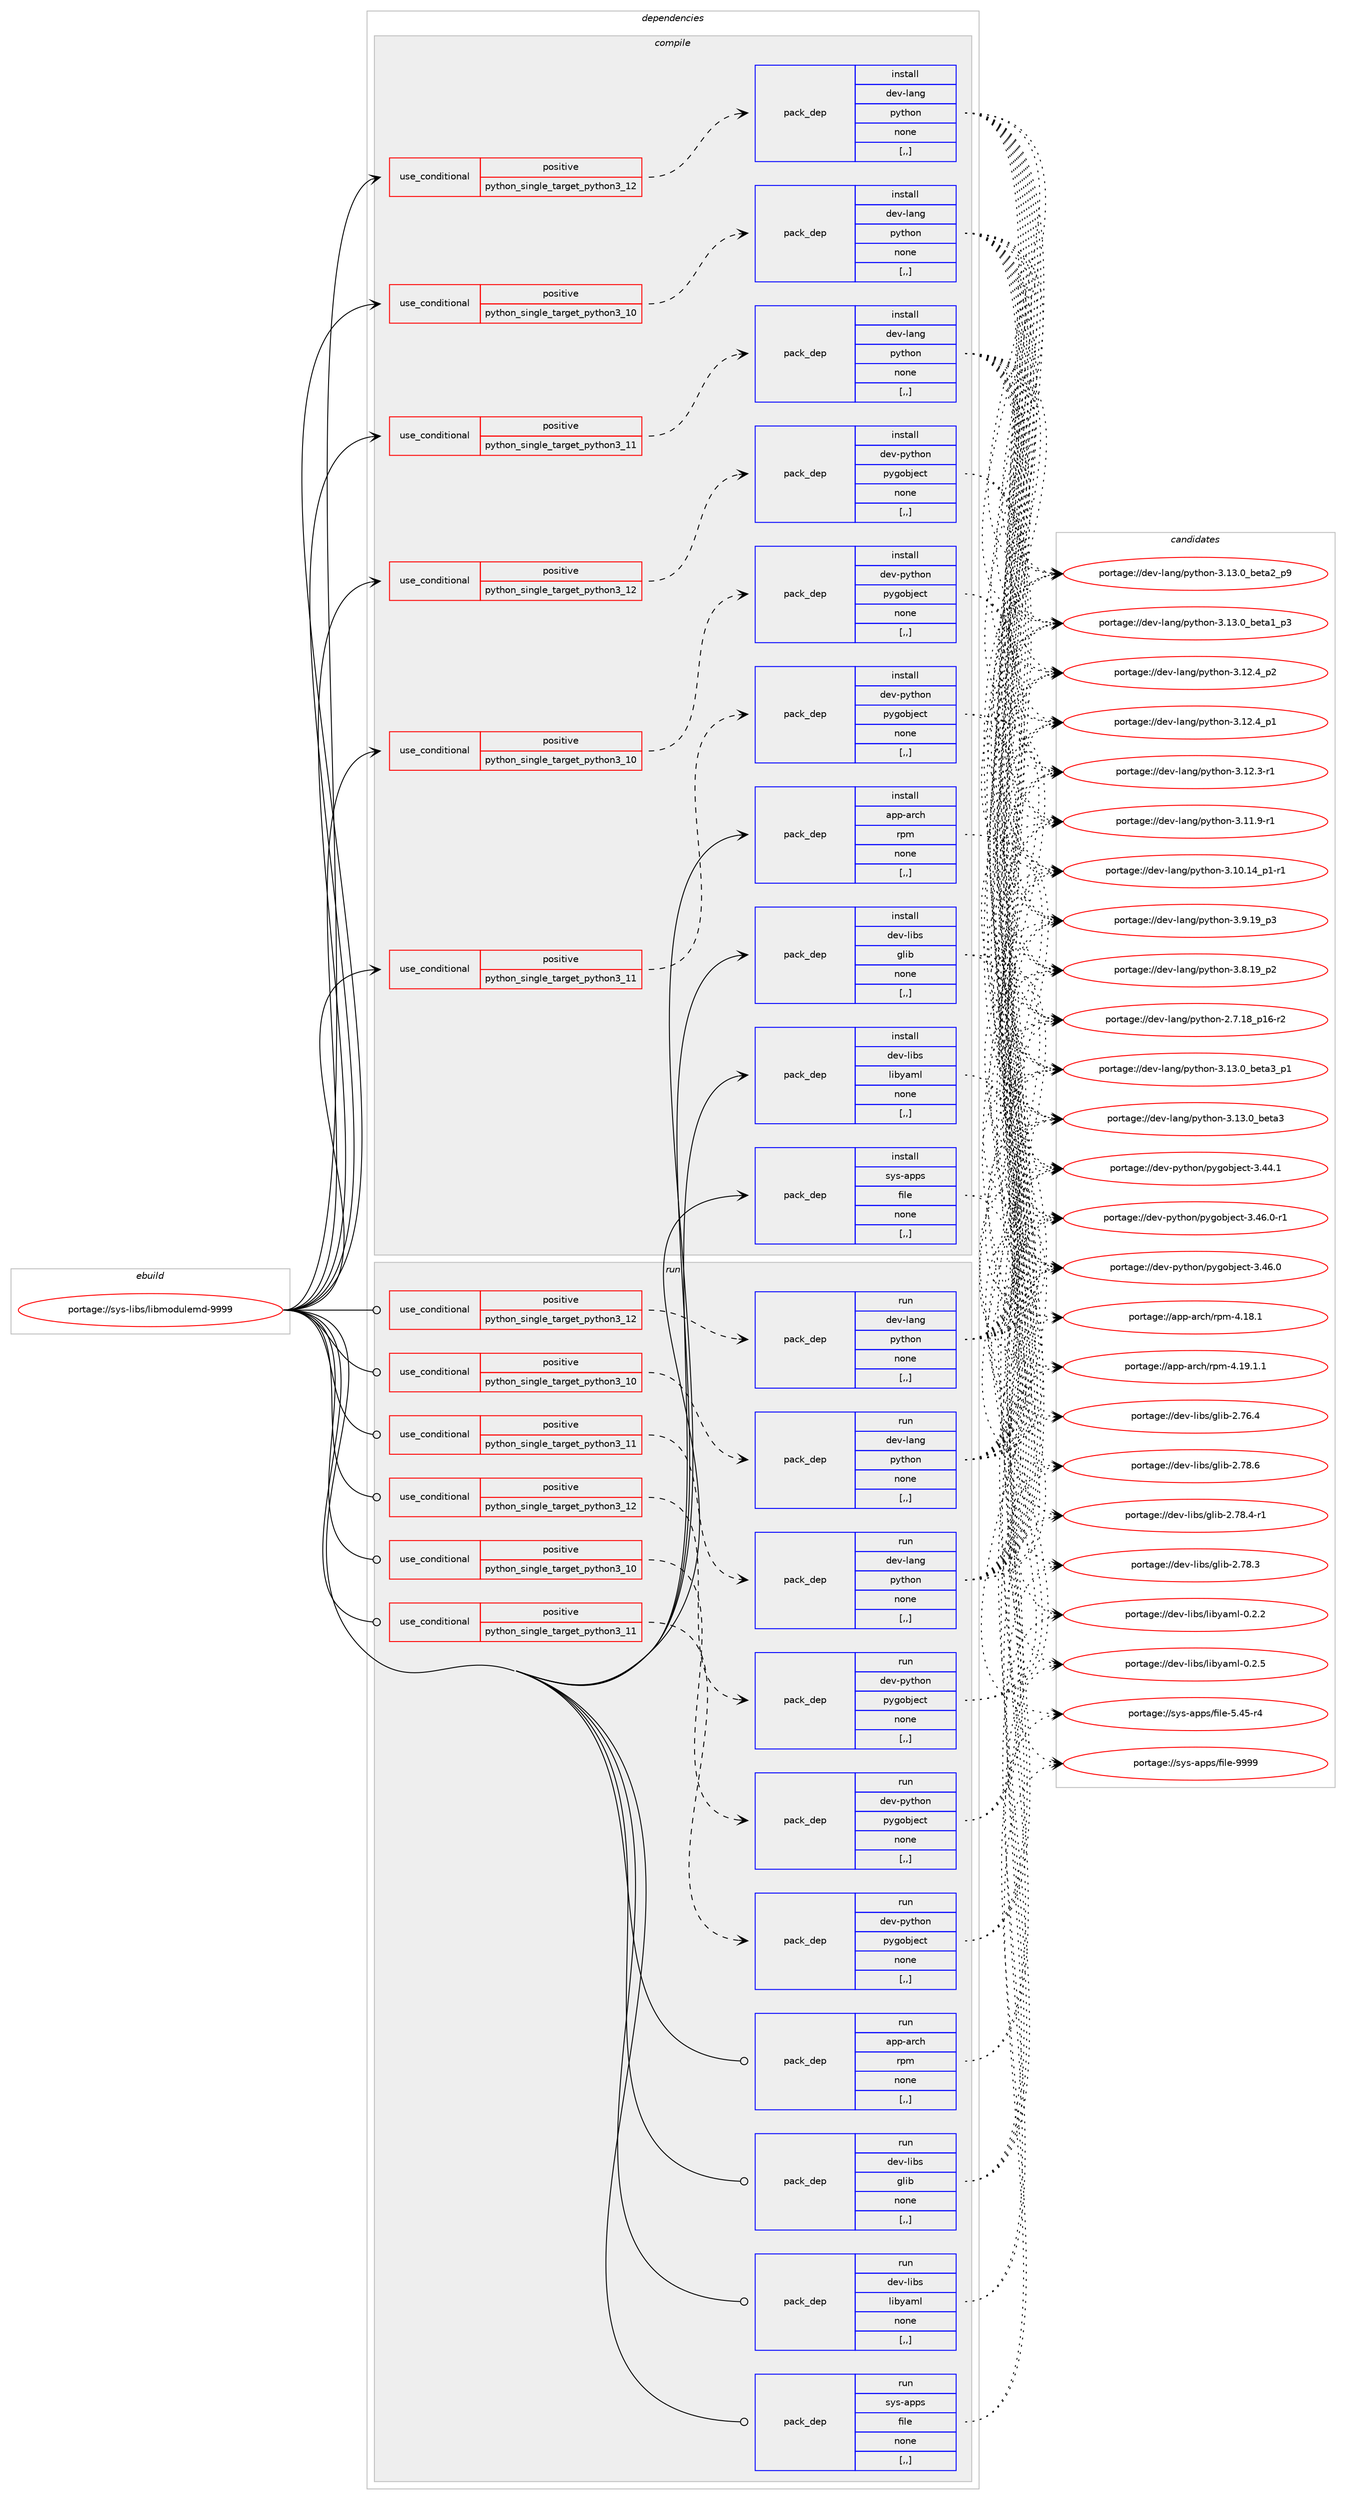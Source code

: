 digraph prolog {

# *************
# Graph options
# *************

newrank=true;
concentrate=true;
compound=true;
graph [rankdir=LR,fontname=Helvetica,fontsize=10,ranksep=1.5];#, ranksep=2.5, nodesep=0.2];
edge  [arrowhead=vee];
node  [fontname=Helvetica,fontsize=10];

# **********
# The ebuild
# **********

subgraph cluster_leftcol {
color=gray;
label=<<i>ebuild</i>>;
id [label="portage://sys-libs/libmodulemd-9999", color=red, width=4, href="../sys-libs/libmodulemd-9999.svg"];
}

# ****************
# The dependencies
# ****************

subgraph cluster_midcol {
color=gray;
label=<<i>dependencies</i>>;
subgraph cluster_compile {
fillcolor="#eeeeee";
style=filled;
label=<<i>compile</i>>;
subgraph cond116817 {
dependency438481 [label=<<TABLE BORDER="0" CELLBORDER="1" CELLSPACING="0" CELLPADDING="4"><TR><TD ROWSPAN="3" CELLPADDING="10">use_conditional</TD></TR><TR><TD>positive</TD></TR><TR><TD>python_single_target_python3_10</TD></TR></TABLE>>, shape=none, color=red];
subgraph pack318659 {
dependency438482 [label=<<TABLE BORDER="0" CELLBORDER="1" CELLSPACING="0" CELLPADDING="4" WIDTH="220"><TR><TD ROWSPAN="6" CELLPADDING="30">pack_dep</TD></TR><TR><TD WIDTH="110">install</TD></TR><TR><TD>dev-lang</TD></TR><TR><TD>python</TD></TR><TR><TD>none</TD></TR><TR><TD>[,,]</TD></TR></TABLE>>, shape=none, color=blue];
}
dependency438481:e -> dependency438482:w [weight=20,style="dashed",arrowhead="vee"];
}
id:e -> dependency438481:w [weight=20,style="solid",arrowhead="vee"];
subgraph cond116818 {
dependency438483 [label=<<TABLE BORDER="0" CELLBORDER="1" CELLSPACING="0" CELLPADDING="4"><TR><TD ROWSPAN="3" CELLPADDING="10">use_conditional</TD></TR><TR><TD>positive</TD></TR><TR><TD>python_single_target_python3_10</TD></TR></TABLE>>, shape=none, color=red];
subgraph pack318660 {
dependency438484 [label=<<TABLE BORDER="0" CELLBORDER="1" CELLSPACING="0" CELLPADDING="4" WIDTH="220"><TR><TD ROWSPAN="6" CELLPADDING="30">pack_dep</TD></TR><TR><TD WIDTH="110">install</TD></TR><TR><TD>dev-python</TD></TR><TR><TD>pygobject</TD></TR><TR><TD>none</TD></TR><TR><TD>[,,]</TD></TR></TABLE>>, shape=none, color=blue];
}
dependency438483:e -> dependency438484:w [weight=20,style="dashed",arrowhead="vee"];
}
id:e -> dependency438483:w [weight=20,style="solid",arrowhead="vee"];
subgraph cond116819 {
dependency438485 [label=<<TABLE BORDER="0" CELLBORDER="1" CELLSPACING="0" CELLPADDING="4"><TR><TD ROWSPAN="3" CELLPADDING="10">use_conditional</TD></TR><TR><TD>positive</TD></TR><TR><TD>python_single_target_python3_11</TD></TR></TABLE>>, shape=none, color=red];
subgraph pack318661 {
dependency438486 [label=<<TABLE BORDER="0" CELLBORDER="1" CELLSPACING="0" CELLPADDING="4" WIDTH="220"><TR><TD ROWSPAN="6" CELLPADDING="30">pack_dep</TD></TR><TR><TD WIDTH="110">install</TD></TR><TR><TD>dev-lang</TD></TR><TR><TD>python</TD></TR><TR><TD>none</TD></TR><TR><TD>[,,]</TD></TR></TABLE>>, shape=none, color=blue];
}
dependency438485:e -> dependency438486:w [weight=20,style="dashed",arrowhead="vee"];
}
id:e -> dependency438485:w [weight=20,style="solid",arrowhead="vee"];
subgraph cond116820 {
dependency438487 [label=<<TABLE BORDER="0" CELLBORDER="1" CELLSPACING="0" CELLPADDING="4"><TR><TD ROWSPAN="3" CELLPADDING="10">use_conditional</TD></TR><TR><TD>positive</TD></TR><TR><TD>python_single_target_python3_11</TD></TR></TABLE>>, shape=none, color=red];
subgraph pack318662 {
dependency438488 [label=<<TABLE BORDER="0" CELLBORDER="1" CELLSPACING="0" CELLPADDING="4" WIDTH="220"><TR><TD ROWSPAN="6" CELLPADDING="30">pack_dep</TD></TR><TR><TD WIDTH="110">install</TD></TR><TR><TD>dev-python</TD></TR><TR><TD>pygobject</TD></TR><TR><TD>none</TD></TR><TR><TD>[,,]</TD></TR></TABLE>>, shape=none, color=blue];
}
dependency438487:e -> dependency438488:w [weight=20,style="dashed",arrowhead="vee"];
}
id:e -> dependency438487:w [weight=20,style="solid",arrowhead="vee"];
subgraph cond116821 {
dependency438489 [label=<<TABLE BORDER="0" CELLBORDER="1" CELLSPACING="0" CELLPADDING="4"><TR><TD ROWSPAN="3" CELLPADDING="10">use_conditional</TD></TR><TR><TD>positive</TD></TR><TR><TD>python_single_target_python3_12</TD></TR></TABLE>>, shape=none, color=red];
subgraph pack318663 {
dependency438490 [label=<<TABLE BORDER="0" CELLBORDER="1" CELLSPACING="0" CELLPADDING="4" WIDTH="220"><TR><TD ROWSPAN="6" CELLPADDING="30">pack_dep</TD></TR><TR><TD WIDTH="110">install</TD></TR><TR><TD>dev-lang</TD></TR><TR><TD>python</TD></TR><TR><TD>none</TD></TR><TR><TD>[,,]</TD></TR></TABLE>>, shape=none, color=blue];
}
dependency438489:e -> dependency438490:w [weight=20,style="dashed",arrowhead="vee"];
}
id:e -> dependency438489:w [weight=20,style="solid",arrowhead="vee"];
subgraph cond116822 {
dependency438491 [label=<<TABLE BORDER="0" CELLBORDER="1" CELLSPACING="0" CELLPADDING="4"><TR><TD ROWSPAN="3" CELLPADDING="10">use_conditional</TD></TR><TR><TD>positive</TD></TR><TR><TD>python_single_target_python3_12</TD></TR></TABLE>>, shape=none, color=red];
subgraph pack318664 {
dependency438492 [label=<<TABLE BORDER="0" CELLBORDER="1" CELLSPACING="0" CELLPADDING="4" WIDTH="220"><TR><TD ROWSPAN="6" CELLPADDING="30">pack_dep</TD></TR><TR><TD WIDTH="110">install</TD></TR><TR><TD>dev-python</TD></TR><TR><TD>pygobject</TD></TR><TR><TD>none</TD></TR><TR><TD>[,,]</TD></TR></TABLE>>, shape=none, color=blue];
}
dependency438491:e -> dependency438492:w [weight=20,style="dashed",arrowhead="vee"];
}
id:e -> dependency438491:w [weight=20,style="solid",arrowhead="vee"];
subgraph pack318665 {
dependency438493 [label=<<TABLE BORDER="0" CELLBORDER="1" CELLSPACING="0" CELLPADDING="4" WIDTH="220"><TR><TD ROWSPAN="6" CELLPADDING="30">pack_dep</TD></TR><TR><TD WIDTH="110">install</TD></TR><TR><TD>app-arch</TD></TR><TR><TD>rpm</TD></TR><TR><TD>none</TD></TR><TR><TD>[,,]</TD></TR></TABLE>>, shape=none, color=blue];
}
id:e -> dependency438493:w [weight=20,style="solid",arrowhead="vee"];
subgraph pack318666 {
dependency438494 [label=<<TABLE BORDER="0" CELLBORDER="1" CELLSPACING="0" CELLPADDING="4" WIDTH="220"><TR><TD ROWSPAN="6" CELLPADDING="30">pack_dep</TD></TR><TR><TD WIDTH="110">install</TD></TR><TR><TD>dev-libs</TD></TR><TR><TD>glib</TD></TR><TR><TD>none</TD></TR><TR><TD>[,,]</TD></TR></TABLE>>, shape=none, color=blue];
}
id:e -> dependency438494:w [weight=20,style="solid",arrowhead="vee"];
subgraph pack318667 {
dependency438495 [label=<<TABLE BORDER="0" CELLBORDER="1" CELLSPACING="0" CELLPADDING="4" WIDTH="220"><TR><TD ROWSPAN="6" CELLPADDING="30">pack_dep</TD></TR><TR><TD WIDTH="110">install</TD></TR><TR><TD>dev-libs</TD></TR><TR><TD>libyaml</TD></TR><TR><TD>none</TD></TR><TR><TD>[,,]</TD></TR></TABLE>>, shape=none, color=blue];
}
id:e -> dependency438495:w [weight=20,style="solid",arrowhead="vee"];
subgraph pack318668 {
dependency438496 [label=<<TABLE BORDER="0" CELLBORDER="1" CELLSPACING="0" CELLPADDING="4" WIDTH="220"><TR><TD ROWSPAN="6" CELLPADDING="30">pack_dep</TD></TR><TR><TD WIDTH="110">install</TD></TR><TR><TD>sys-apps</TD></TR><TR><TD>file</TD></TR><TR><TD>none</TD></TR><TR><TD>[,,]</TD></TR></TABLE>>, shape=none, color=blue];
}
id:e -> dependency438496:w [weight=20,style="solid",arrowhead="vee"];
}
subgraph cluster_compileandrun {
fillcolor="#eeeeee";
style=filled;
label=<<i>compile and run</i>>;
}
subgraph cluster_run {
fillcolor="#eeeeee";
style=filled;
label=<<i>run</i>>;
subgraph cond116823 {
dependency438497 [label=<<TABLE BORDER="0" CELLBORDER="1" CELLSPACING="0" CELLPADDING="4"><TR><TD ROWSPAN="3" CELLPADDING="10">use_conditional</TD></TR><TR><TD>positive</TD></TR><TR><TD>python_single_target_python3_10</TD></TR></TABLE>>, shape=none, color=red];
subgraph pack318669 {
dependency438498 [label=<<TABLE BORDER="0" CELLBORDER="1" CELLSPACING="0" CELLPADDING="4" WIDTH="220"><TR><TD ROWSPAN="6" CELLPADDING="30">pack_dep</TD></TR><TR><TD WIDTH="110">run</TD></TR><TR><TD>dev-lang</TD></TR><TR><TD>python</TD></TR><TR><TD>none</TD></TR><TR><TD>[,,]</TD></TR></TABLE>>, shape=none, color=blue];
}
dependency438497:e -> dependency438498:w [weight=20,style="dashed",arrowhead="vee"];
}
id:e -> dependency438497:w [weight=20,style="solid",arrowhead="odot"];
subgraph cond116824 {
dependency438499 [label=<<TABLE BORDER="0" CELLBORDER="1" CELLSPACING="0" CELLPADDING="4"><TR><TD ROWSPAN="3" CELLPADDING="10">use_conditional</TD></TR><TR><TD>positive</TD></TR><TR><TD>python_single_target_python3_10</TD></TR></TABLE>>, shape=none, color=red];
subgraph pack318670 {
dependency438500 [label=<<TABLE BORDER="0" CELLBORDER="1" CELLSPACING="0" CELLPADDING="4" WIDTH="220"><TR><TD ROWSPAN="6" CELLPADDING="30">pack_dep</TD></TR><TR><TD WIDTH="110">run</TD></TR><TR><TD>dev-python</TD></TR><TR><TD>pygobject</TD></TR><TR><TD>none</TD></TR><TR><TD>[,,]</TD></TR></TABLE>>, shape=none, color=blue];
}
dependency438499:e -> dependency438500:w [weight=20,style="dashed",arrowhead="vee"];
}
id:e -> dependency438499:w [weight=20,style="solid",arrowhead="odot"];
subgraph cond116825 {
dependency438501 [label=<<TABLE BORDER="0" CELLBORDER="1" CELLSPACING="0" CELLPADDING="4"><TR><TD ROWSPAN="3" CELLPADDING="10">use_conditional</TD></TR><TR><TD>positive</TD></TR><TR><TD>python_single_target_python3_11</TD></TR></TABLE>>, shape=none, color=red];
subgraph pack318671 {
dependency438502 [label=<<TABLE BORDER="0" CELLBORDER="1" CELLSPACING="0" CELLPADDING="4" WIDTH="220"><TR><TD ROWSPAN="6" CELLPADDING="30">pack_dep</TD></TR><TR><TD WIDTH="110">run</TD></TR><TR><TD>dev-lang</TD></TR><TR><TD>python</TD></TR><TR><TD>none</TD></TR><TR><TD>[,,]</TD></TR></TABLE>>, shape=none, color=blue];
}
dependency438501:e -> dependency438502:w [weight=20,style="dashed",arrowhead="vee"];
}
id:e -> dependency438501:w [weight=20,style="solid",arrowhead="odot"];
subgraph cond116826 {
dependency438503 [label=<<TABLE BORDER="0" CELLBORDER="1" CELLSPACING="0" CELLPADDING="4"><TR><TD ROWSPAN="3" CELLPADDING="10">use_conditional</TD></TR><TR><TD>positive</TD></TR><TR><TD>python_single_target_python3_11</TD></TR></TABLE>>, shape=none, color=red];
subgraph pack318672 {
dependency438504 [label=<<TABLE BORDER="0" CELLBORDER="1" CELLSPACING="0" CELLPADDING="4" WIDTH="220"><TR><TD ROWSPAN="6" CELLPADDING="30">pack_dep</TD></TR><TR><TD WIDTH="110">run</TD></TR><TR><TD>dev-python</TD></TR><TR><TD>pygobject</TD></TR><TR><TD>none</TD></TR><TR><TD>[,,]</TD></TR></TABLE>>, shape=none, color=blue];
}
dependency438503:e -> dependency438504:w [weight=20,style="dashed",arrowhead="vee"];
}
id:e -> dependency438503:w [weight=20,style="solid",arrowhead="odot"];
subgraph cond116827 {
dependency438505 [label=<<TABLE BORDER="0" CELLBORDER="1" CELLSPACING="0" CELLPADDING="4"><TR><TD ROWSPAN="3" CELLPADDING="10">use_conditional</TD></TR><TR><TD>positive</TD></TR><TR><TD>python_single_target_python3_12</TD></TR></TABLE>>, shape=none, color=red];
subgraph pack318673 {
dependency438506 [label=<<TABLE BORDER="0" CELLBORDER="1" CELLSPACING="0" CELLPADDING="4" WIDTH="220"><TR><TD ROWSPAN="6" CELLPADDING="30">pack_dep</TD></TR><TR><TD WIDTH="110">run</TD></TR><TR><TD>dev-lang</TD></TR><TR><TD>python</TD></TR><TR><TD>none</TD></TR><TR><TD>[,,]</TD></TR></TABLE>>, shape=none, color=blue];
}
dependency438505:e -> dependency438506:w [weight=20,style="dashed",arrowhead="vee"];
}
id:e -> dependency438505:w [weight=20,style="solid",arrowhead="odot"];
subgraph cond116828 {
dependency438507 [label=<<TABLE BORDER="0" CELLBORDER="1" CELLSPACING="0" CELLPADDING="4"><TR><TD ROWSPAN="3" CELLPADDING="10">use_conditional</TD></TR><TR><TD>positive</TD></TR><TR><TD>python_single_target_python3_12</TD></TR></TABLE>>, shape=none, color=red];
subgraph pack318674 {
dependency438508 [label=<<TABLE BORDER="0" CELLBORDER="1" CELLSPACING="0" CELLPADDING="4" WIDTH="220"><TR><TD ROWSPAN="6" CELLPADDING="30">pack_dep</TD></TR><TR><TD WIDTH="110">run</TD></TR><TR><TD>dev-python</TD></TR><TR><TD>pygobject</TD></TR><TR><TD>none</TD></TR><TR><TD>[,,]</TD></TR></TABLE>>, shape=none, color=blue];
}
dependency438507:e -> dependency438508:w [weight=20,style="dashed",arrowhead="vee"];
}
id:e -> dependency438507:w [weight=20,style="solid",arrowhead="odot"];
subgraph pack318675 {
dependency438509 [label=<<TABLE BORDER="0" CELLBORDER="1" CELLSPACING="0" CELLPADDING="4" WIDTH="220"><TR><TD ROWSPAN="6" CELLPADDING="30">pack_dep</TD></TR><TR><TD WIDTH="110">run</TD></TR><TR><TD>app-arch</TD></TR><TR><TD>rpm</TD></TR><TR><TD>none</TD></TR><TR><TD>[,,]</TD></TR></TABLE>>, shape=none, color=blue];
}
id:e -> dependency438509:w [weight=20,style="solid",arrowhead="odot"];
subgraph pack318676 {
dependency438510 [label=<<TABLE BORDER="0" CELLBORDER="1" CELLSPACING="0" CELLPADDING="4" WIDTH="220"><TR><TD ROWSPAN="6" CELLPADDING="30">pack_dep</TD></TR><TR><TD WIDTH="110">run</TD></TR><TR><TD>dev-libs</TD></TR><TR><TD>glib</TD></TR><TR><TD>none</TD></TR><TR><TD>[,,]</TD></TR></TABLE>>, shape=none, color=blue];
}
id:e -> dependency438510:w [weight=20,style="solid",arrowhead="odot"];
subgraph pack318677 {
dependency438511 [label=<<TABLE BORDER="0" CELLBORDER="1" CELLSPACING="0" CELLPADDING="4" WIDTH="220"><TR><TD ROWSPAN="6" CELLPADDING="30">pack_dep</TD></TR><TR><TD WIDTH="110">run</TD></TR><TR><TD>dev-libs</TD></TR><TR><TD>libyaml</TD></TR><TR><TD>none</TD></TR><TR><TD>[,,]</TD></TR></TABLE>>, shape=none, color=blue];
}
id:e -> dependency438511:w [weight=20,style="solid",arrowhead="odot"];
subgraph pack318678 {
dependency438512 [label=<<TABLE BORDER="0" CELLBORDER="1" CELLSPACING="0" CELLPADDING="4" WIDTH="220"><TR><TD ROWSPAN="6" CELLPADDING="30">pack_dep</TD></TR><TR><TD WIDTH="110">run</TD></TR><TR><TD>sys-apps</TD></TR><TR><TD>file</TD></TR><TR><TD>none</TD></TR><TR><TD>[,,]</TD></TR></TABLE>>, shape=none, color=blue];
}
id:e -> dependency438512:w [weight=20,style="solid",arrowhead="odot"];
}
}

# **************
# The candidates
# **************

subgraph cluster_choices {
rank=same;
color=gray;
label=<<i>candidates</i>>;

subgraph choice318659 {
color=black;
nodesep=1;
choice10010111845108971101034711212111610411111045514649514648959810111697519511249 [label="portage://dev-lang/python-3.13.0_beta3_p1", color=red, width=4,href="../dev-lang/python-3.13.0_beta3_p1.svg"];
choice1001011184510897110103471121211161041111104551464951464895981011169751 [label="portage://dev-lang/python-3.13.0_beta3", color=red, width=4,href="../dev-lang/python-3.13.0_beta3.svg"];
choice10010111845108971101034711212111610411111045514649514648959810111697509511257 [label="portage://dev-lang/python-3.13.0_beta2_p9", color=red, width=4,href="../dev-lang/python-3.13.0_beta2_p9.svg"];
choice10010111845108971101034711212111610411111045514649514648959810111697499511251 [label="portage://dev-lang/python-3.13.0_beta1_p3", color=red, width=4,href="../dev-lang/python-3.13.0_beta1_p3.svg"];
choice100101118451089711010347112121116104111110455146495046529511250 [label="portage://dev-lang/python-3.12.4_p2", color=red, width=4,href="../dev-lang/python-3.12.4_p2.svg"];
choice100101118451089711010347112121116104111110455146495046529511249 [label="portage://dev-lang/python-3.12.4_p1", color=red, width=4,href="../dev-lang/python-3.12.4_p1.svg"];
choice100101118451089711010347112121116104111110455146495046514511449 [label="portage://dev-lang/python-3.12.3-r1", color=red, width=4,href="../dev-lang/python-3.12.3-r1.svg"];
choice100101118451089711010347112121116104111110455146494946574511449 [label="portage://dev-lang/python-3.11.9-r1", color=red, width=4,href="../dev-lang/python-3.11.9-r1.svg"];
choice100101118451089711010347112121116104111110455146494846495295112494511449 [label="portage://dev-lang/python-3.10.14_p1-r1", color=red, width=4,href="../dev-lang/python-3.10.14_p1-r1.svg"];
choice100101118451089711010347112121116104111110455146574649579511251 [label="portage://dev-lang/python-3.9.19_p3", color=red, width=4,href="../dev-lang/python-3.9.19_p3.svg"];
choice100101118451089711010347112121116104111110455146564649579511250 [label="portage://dev-lang/python-3.8.19_p2", color=red, width=4,href="../dev-lang/python-3.8.19_p2.svg"];
choice100101118451089711010347112121116104111110455046554649569511249544511450 [label="portage://dev-lang/python-2.7.18_p16-r2", color=red, width=4,href="../dev-lang/python-2.7.18_p16-r2.svg"];
dependency438482:e -> choice10010111845108971101034711212111610411111045514649514648959810111697519511249:w [style=dotted,weight="100"];
dependency438482:e -> choice1001011184510897110103471121211161041111104551464951464895981011169751:w [style=dotted,weight="100"];
dependency438482:e -> choice10010111845108971101034711212111610411111045514649514648959810111697509511257:w [style=dotted,weight="100"];
dependency438482:e -> choice10010111845108971101034711212111610411111045514649514648959810111697499511251:w [style=dotted,weight="100"];
dependency438482:e -> choice100101118451089711010347112121116104111110455146495046529511250:w [style=dotted,weight="100"];
dependency438482:e -> choice100101118451089711010347112121116104111110455146495046529511249:w [style=dotted,weight="100"];
dependency438482:e -> choice100101118451089711010347112121116104111110455146495046514511449:w [style=dotted,weight="100"];
dependency438482:e -> choice100101118451089711010347112121116104111110455146494946574511449:w [style=dotted,weight="100"];
dependency438482:e -> choice100101118451089711010347112121116104111110455146494846495295112494511449:w [style=dotted,weight="100"];
dependency438482:e -> choice100101118451089711010347112121116104111110455146574649579511251:w [style=dotted,weight="100"];
dependency438482:e -> choice100101118451089711010347112121116104111110455146564649579511250:w [style=dotted,weight="100"];
dependency438482:e -> choice100101118451089711010347112121116104111110455046554649569511249544511450:w [style=dotted,weight="100"];
}
subgraph choice318660 {
color=black;
nodesep=1;
choice10010111845112121116104111110471121211031119810610199116455146525446484511449 [label="portage://dev-python/pygobject-3.46.0-r1", color=red, width=4,href="../dev-python/pygobject-3.46.0-r1.svg"];
choice1001011184511212111610411111047112121103111981061019911645514652544648 [label="portage://dev-python/pygobject-3.46.0", color=red, width=4,href="../dev-python/pygobject-3.46.0.svg"];
choice1001011184511212111610411111047112121103111981061019911645514652524649 [label="portage://dev-python/pygobject-3.44.1", color=red, width=4,href="../dev-python/pygobject-3.44.1.svg"];
dependency438484:e -> choice10010111845112121116104111110471121211031119810610199116455146525446484511449:w [style=dotted,weight="100"];
dependency438484:e -> choice1001011184511212111610411111047112121103111981061019911645514652544648:w [style=dotted,weight="100"];
dependency438484:e -> choice1001011184511212111610411111047112121103111981061019911645514652524649:w [style=dotted,weight="100"];
}
subgraph choice318661 {
color=black;
nodesep=1;
choice10010111845108971101034711212111610411111045514649514648959810111697519511249 [label="portage://dev-lang/python-3.13.0_beta3_p1", color=red, width=4,href="../dev-lang/python-3.13.0_beta3_p1.svg"];
choice1001011184510897110103471121211161041111104551464951464895981011169751 [label="portage://dev-lang/python-3.13.0_beta3", color=red, width=4,href="../dev-lang/python-3.13.0_beta3.svg"];
choice10010111845108971101034711212111610411111045514649514648959810111697509511257 [label="portage://dev-lang/python-3.13.0_beta2_p9", color=red, width=4,href="../dev-lang/python-3.13.0_beta2_p9.svg"];
choice10010111845108971101034711212111610411111045514649514648959810111697499511251 [label="portage://dev-lang/python-3.13.0_beta1_p3", color=red, width=4,href="../dev-lang/python-3.13.0_beta1_p3.svg"];
choice100101118451089711010347112121116104111110455146495046529511250 [label="portage://dev-lang/python-3.12.4_p2", color=red, width=4,href="../dev-lang/python-3.12.4_p2.svg"];
choice100101118451089711010347112121116104111110455146495046529511249 [label="portage://dev-lang/python-3.12.4_p1", color=red, width=4,href="../dev-lang/python-3.12.4_p1.svg"];
choice100101118451089711010347112121116104111110455146495046514511449 [label="portage://dev-lang/python-3.12.3-r1", color=red, width=4,href="../dev-lang/python-3.12.3-r1.svg"];
choice100101118451089711010347112121116104111110455146494946574511449 [label="portage://dev-lang/python-3.11.9-r1", color=red, width=4,href="../dev-lang/python-3.11.9-r1.svg"];
choice100101118451089711010347112121116104111110455146494846495295112494511449 [label="portage://dev-lang/python-3.10.14_p1-r1", color=red, width=4,href="../dev-lang/python-3.10.14_p1-r1.svg"];
choice100101118451089711010347112121116104111110455146574649579511251 [label="portage://dev-lang/python-3.9.19_p3", color=red, width=4,href="../dev-lang/python-3.9.19_p3.svg"];
choice100101118451089711010347112121116104111110455146564649579511250 [label="portage://dev-lang/python-3.8.19_p2", color=red, width=4,href="../dev-lang/python-3.8.19_p2.svg"];
choice100101118451089711010347112121116104111110455046554649569511249544511450 [label="portage://dev-lang/python-2.7.18_p16-r2", color=red, width=4,href="../dev-lang/python-2.7.18_p16-r2.svg"];
dependency438486:e -> choice10010111845108971101034711212111610411111045514649514648959810111697519511249:w [style=dotted,weight="100"];
dependency438486:e -> choice1001011184510897110103471121211161041111104551464951464895981011169751:w [style=dotted,weight="100"];
dependency438486:e -> choice10010111845108971101034711212111610411111045514649514648959810111697509511257:w [style=dotted,weight="100"];
dependency438486:e -> choice10010111845108971101034711212111610411111045514649514648959810111697499511251:w [style=dotted,weight="100"];
dependency438486:e -> choice100101118451089711010347112121116104111110455146495046529511250:w [style=dotted,weight="100"];
dependency438486:e -> choice100101118451089711010347112121116104111110455146495046529511249:w [style=dotted,weight="100"];
dependency438486:e -> choice100101118451089711010347112121116104111110455146495046514511449:w [style=dotted,weight="100"];
dependency438486:e -> choice100101118451089711010347112121116104111110455146494946574511449:w [style=dotted,weight="100"];
dependency438486:e -> choice100101118451089711010347112121116104111110455146494846495295112494511449:w [style=dotted,weight="100"];
dependency438486:e -> choice100101118451089711010347112121116104111110455146574649579511251:w [style=dotted,weight="100"];
dependency438486:e -> choice100101118451089711010347112121116104111110455146564649579511250:w [style=dotted,weight="100"];
dependency438486:e -> choice100101118451089711010347112121116104111110455046554649569511249544511450:w [style=dotted,weight="100"];
}
subgraph choice318662 {
color=black;
nodesep=1;
choice10010111845112121116104111110471121211031119810610199116455146525446484511449 [label="portage://dev-python/pygobject-3.46.0-r1", color=red, width=4,href="../dev-python/pygobject-3.46.0-r1.svg"];
choice1001011184511212111610411111047112121103111981061019911645514652544648 [label="portage://dev-python/pygobject-3.46.0", color=red, width=4,href="../dev-python/pygobject-3.46.0.svg"];
choice1001011184511212111610411111047112121103111981061019911645514652524649 [label="portage://dev-python/pygobject-3.44.1", color=red, width=4,href="../dev-python/pygobject-3.44.1.svg"];
dependency438488:e -> choice10010111845112121116104111110471121211031119810610199116455146525446484511449:w [style=dotted,weight="100"];
dependency438488:e -> choice1001011184511212111610411111047112121103111981061019911645514652544648:w [style=dotted,weight="100"];
dependency438488:e -> choice1001011184511212111610411111047112121103111981061019911645514652524649:w [style=dotted,weight="100"];
}
subgraph choice318663 {
color=black;
nodesep=1;
choice10010111845108971101034711212111610411111045514649514648959810111697519511249 [label="portage://dev-lang/python-3.13.0_beta3_p1", color=red, width=4,href="../dev-lang/python-3.13.0_beta3_p1.svg"];
choice1001011184510897110103471121211161041111104551464951464895981011169751 [label="portage://dev-lang/python-3.13.0_beta3", color=red, width=4,href="../dev-lang/python-3.13.0_beta3.svg"];
choice10010111845108971101034711212111610411111045514649514648959810111697509511257 [label="portage://dev-lang/python-3.13.0_beta2_p9", color=red, width=4,href="../dev-lang/python-3.13.0_beta2_p9.svg"];
choice10010111845108971101034711212111610411111045514649514648959810111697499511251 [label="portage://dev-lang/python-3.13.0_beta1_p3", color=red, width=4,href="../dev-lang/python-3.13.0_beta1_p3.svg"];
choice100101118451089711010347112121116104111110455146495046529511250 [label="portage://dev-lang/python-3.12.4_p2", color=red, width=4,href="../dev-lang/python-3.12.4_p2.svg"];
choice100101118451089711010347112121116104111110455146495046529511249 [label="portage://dev-lang/python-3.12.4_p1", color=red, width=4,href="../dev-lang/python-3.12.4_p1.svg"];
choice100101118451089711010347112121116104111110455146495046514511449 [label="portage://dev-lang/python-3.12.3-r1", color=red, width=4,href="../dev-lang/python-3.12.3-r1.svg"];
choice100101118451089711010347112121116104111110455146494946574511449 [label="portage://dev-lang/python-3.11.9-r1", color=red, width=4,href="../dev-lang/python-3.11.9-r1.svg"];
choice100101118451089711010347112121116104111110455146494846495295112494511449 [label="portage://dev-lang/python-3.10.14_p1-r1", color=red, width=4,href="../dev-lang/python-3.10.14_p1-r1.svg"];
choice100101118451089711010347112121116104111110455146574649579511251 [label="portage://dev-lang/python-3.9.19_p3", color=red, width=4,href="../dev-lang/python-3.9.19_p3.svg"];
choice100101118451089711010347112121116104111110455146564649579511250 [label="portage://dev-lang/python-3.8.19_p2", color=red, width=4,href="../dev-lang/python-3.8.19_p2.svg"];
choice100101118451089711010347112121116104111110455046554649569511249544511450 [label="portage://dev-lang/python-2.7.18_p16-r2", color=red, width=4,href="../dev-lang/python-2.7.18_p16-r2.svg"];
dependency438490:e -> choice10010111845108971101034711212111610411111045514649514648959810111697519511249:w [style=dotted,weight="100"];
dependency438490:e -> choice1001011184510897110103471121211161041111104551464951464895981011169751:w [style=dotted,weight="100"];
dependency438490:e -> choice10010111845108971101034711212111610411111045514649514648959810111697509511257:w [style=dotted,weight="100"];
dependency438490:e -> choice10010111845108971101034711212111610411111045514649514648959810111697499511251:w [style=dotted,weight="100"];
dependency438490:e -> choice100101118451089711010347112121116104111110455146495046529511250:w [style=dotted,weight="100"];
dependency438490:e -> choice100101118451089711010347112121116104111110455146495046529511249:w [style=dotted,weight="100"];
dependency438490:e -> choice100101118451089711010347112121116104111110455146495046514511449:w [style=dotted,weight="100"];
dependency438490:e -> choice100101118451089711010347112121116104111110455146494946574511449:w [style=dotted,weight="100"];
dependency438490:e -> choice100101118451089711010347112121116104111110455146494846495295112494511449:w [style=dotted,weight="100"];
dependency438490:e -> choice100101118451089711010347112121116104111110455146574649579511251:w [style=dotted,weight="100"];
dependency438490:e -> choice100101118451089711010347112121116104111110455146564649579511250:w [style=dotted,weight="100"];
dependency438490:e -> choice100101118451089711010347112121116104111110455046554649569511249544511450:w [style=dotted,weight="100"];
}
subgraph choice318664 {
color=black;
nodesep=1;
choice10010111845112121116104111110471121211031119810610199116455146525446484511449 [label="portage://dev-python/pygobject-3.46.0-r1", color=red, width=4,href="../dev-python/pygobject-3.46.0-r1.svg"];
choice1001011184511212111610411111047112121103111981061019911645514652544648 [label="portage://dev-python/pygobject-3.46.0", color=red, width=4,href="../dev-python/pygobject-3.46.0.svg"];
choice1001011184511212111610411111047112121103111981061019911645514652524649 [label="portage://dev-python/pygobject-3.44.1", color=red, width=4,href="../dev-python/pygobject-3.44.1.svg"];
dependency438492:e -> choice10010111845112121116104111110471121211031119810610199116455146525446484511449:w [style=dotted,weight="100"];
dependency438492:e -> choice1001011184511212111610411111047112121103111981061019911645514652544648:w [style=dotted,weight="100"];
dependency438492:e -> choice1001011184511212111610411111047112121103111981061019911645514652524649:w [style=dotted,weight="100"];
}
subgraph choice318665 {
color=black;
nodesep=1;
choice9711211245971149910447114112109455246495746494649 [label="portage://app-arch/rpm-4.19.1.1", color=red, width=4,href="../app-arch/rpm-4.19.1.1.svg"];
choice971121124597114991044711411210945524649564649 [label="portage://app-arch/rpm-4.18.1", color=red, width=4,href="../app-arch/rpm-4.18.1.svg"];
dependency438493:e -> choice9711211245971149910447114112109455246495746494649:w [style=dotted,weight="100"];
dependency438493:e -> choice971121124597114991044711411210945524649564649:w [style=dotted,weight="100"];
}
subgraph choice318666 {
color=black;
nodesep=1;
choice1001011184510810598115471031081059845504655564654 [label="portage://dev-libs/glib-2.78.6", color=red, width=4,href="../dev-libs/glib-2.78.6.svg"];
choice10010111845108105981154710310810598455046555646524511449 [label="portage://dev-libs/glib-2.78.4-r1", color=red, width=4,href="../dev-libs/glib-2.78.4-r1.svg"];
choice1001011184510810598115471031081059845504655564651 [label="portage://dev-libs/glib-2.78.3", color=red, width=4,href="../dev-libs/glib-2.78.3.svg"];
choice1001011184510810598115471031081059845504655544652 [label="portage://dev-libs/glib-2.76.4", color=red, width=4,href="../dev-libs/glib-2.76.4.svg"];
dependency438494:e -> choice1001011184510810598115471031081059845504655564654:w [style=dotted,weight="100"];
dependency438494:e -> choice10010111845108105981154710310810598455046555646524511449:w [style=dotted,weight="100"];
dependency438494:e -> choice1001011184510810598115471031081059845504655564651:w [style=dotted,weight="100"];
dependency438494:e -> choice1001011184510810598115471031081059845504655544652:w [style=dotted,weight="100"];
}
subgraph choice318667 {
color=black;
nodesep=1;
choice1001011184510810598115471081059812197109108454846504653 [label="portage://dev-libs/libyaml-0.2.5", color=red, width=4,href="../dev-libs/libyaml-0.2.5.svg"];
choice1001011184510810598115471081059812197109108454846504650 [label="portage://dev-libs/libyaml-0.2.2", color=red, width=4,href="../dev-libs/libyaml-0.2.2.svg"];
dependency438495:e -> choice1001011184510810598115471081059812197109108454846504653:w [style=dotted,weight="100"];
dependency438495:e -> choice1001011184510810598115471081059812197109108454846504650:w [style=dotted,weight="100"];
}
subgraph choice318668 {
color=black;
nodesep=1;
choice1151211154597112112115471021051081014557575757 [label="portage://sys-apps/file-9999", color=red, width=4,href="../sys-apps/file-9999.svg"];
choice11512111545971121121154710210510810145534652534511452 [label="portage://sys-apps/file-5.45-r4", color=red, width=4,href="../sys-apps/file-5.45-r4.svg"];
dependency438496:e -> choice1151211154597112112115471021051081014557575757:w [style=dotted,weight="100"];
dependency438496:e -> choice11512111545971121121154710210510810145534652534511452:w [style=dotted,weight="100"];
}
subgraph choice318669 {
color=black;
nodesep=1;
choice10010111845108971101034711212111610411111045514649514648959810111697519511249 [label="portage://dev-lang/python-3.13.0_beta3_p1", color=red, width=4,href="../dev-lang/python-3.13.0_beta3_p1.svg"];
choice1001011184510897110103471121211161041111104551464951464895981011169751 [label="portage://dev-lang/python-3.13.0_beta3", color=red, width=4,href="../dev-lang/python-3.13.0_beta3.svg"];
choice10010111845108971101034711212111610411111045514649514648959810111697509511257 [label="portage://dev-lang/python-3.13.0_beta2_p9", color=red, width=4,href="../dev-lang/python-3.13.0_beta2_p9.svg"];
choice10010111845108971101034711212111610411111045514649514648959810111697499511251 [label="portage://dev-lang/python-3.13.0_beta1_p3", color=red, width=4,href="../dev-lang/python-3.13.0_beta1_p3.svg"];
choice100101118451089711010347112121116104111110455146495046529511250 [label="portage://dev-lang/python-3.12.4_p2", color=red, width=4,href="../dev-lang/python-3.12.4_p2.svg"];
choice100101118451089711010347112121116104111110455146495046529511249 [label="portage://dev-lang/python-3.12.4_p1", color=red, width=4,href="../dev-lang/python-3.12.4_p1.svg"];
choice100101118451089711010347112121116104111110455146495046514511449 [label="portage://dev-lang/python-3.12.3-r1", color=red, width=4,href="../dev-lang/python-3.12.3-r1.svg"];
choice100101118451089711010347112121116104111110455146494946574511449 [label="portage://dev-lang/python-3.11.9-r1", color=red, width=4,href="../dev-lang/python-3.11.9-r1.svg"];
choice100101118451089711010347112121116104111110455146494846495295112494511449 [label="portage://dev-lang/python-3.10.14_p1-r1", color=red, width=4,href="../dev-lang/python-3.10.14_p1-r1.svg"];
choice100101118451089711010347112121116104111110455146574649579511251 [label="portage://dev-lang/python-3.9.19_p3", color=red, width=4,href="../dev-lang/python-3.9.19_p3.svg"];
choice100101118451089711010347112121116104111110455146564649579511250 [label="portage://dev-lang/python-3.8.19_p2", color=red, width=4,href="../dev-lang/python-3.8.19_p2.svg"];
choice100101118451089711010347112121116104111110455046554649569511249544511450 [label="portage://dev-lang/python-2.7.18_p16-r2", color=red, width=4,href="../dev-lang/python-2.7.18_p16-r2.svg"];
dependency438498:e -> choice10010111845108971101034711212111610411111045514649514648959810111697519511249:w [style=dotted,weight="100"];
dependency438498:e -> choice1001011184510897110103471121211161041111104551464951464895981011169751:w [style=dotted,weight="100"];
dependency438498:e -> choice10010111845108971101034711212111610411111045514649514648959810111697509511257:w [style=dotted,weight="100"];
dependency438498:e -> choice10010111845108971101034711212111610411111045514649514648959810111697499511251:w [style=dotted,weight="100"];
dependency438498:e -> choice100101118451089711010347112121116104111110455146495046529511250:w [style=dotted,weight="100"];
dependency438498:e -> choice100101118451089711010347112121116104111110455146495046529511249:w [style=dotted,weight="100"];
dependency438498:e -> choice100101118451089711010347112121116104111110455146495046514511449:w [style=dotted,weight="100"];
dependency438498:e -> choice100101118451089711010347112121116104111110455146494946574511449:w [style=dotted,weight="100"];
dependency438498:e -> choice100101118451089711010347112121116104111110455146494846495295112494511449:w [style=dotted,weight="100"];
dependency438498:e -> choice100101118451089711010347112121116104111110455146574649579511251:w [style=dotted,weight="100"];
dependency438498:e -> choice100101118451089711010347112121116104111110455146564649579511250:w [style=dotted,weight="100"];
dependency438498:e -> choice100101118451089711010347112121116104111110455046554649569511249544511450:w [style=dotted,weight="100"];
}
subgraph choice318670 {
color=black;
nodesep=1;
choice10010111845112121116104111110471121211031119810610199116455146525446484511449 [label="portage://dev-python/pygobject-3.46.0-r1", color=red, width=4,href="../dev-python/pygobject-3.46.0-r1.svg"];
choice1001011184511212111610411111047112121103111981061019911645514652544648 [label="portage://dev-python/pygobject-3.46.0", color=red, width=4,href="../dev-python/pygobject-3.46.0.svg"];
choice1001011184511212111610411111047112121103111981061019911645514652524649 [label="portage://dev-python/pygobject-3.44.1", color=red, width=4,href="../dev-python/pygobject-3.44.1.svg"];
dependency438500:e -> choice10010111845112121116104111110471121211031119810610199116455146525446484511449:w [style=dotted,weight="100"];
dependency438500:e -> choice1001011184511212111610411111047112121103111981061019911645514652544648:w [style=dotted,weight="100"];
dependency438500:e -> choice1001011184511212111610411111047112121103111981061019911645514652524649:w [style=dotted,weight="100"];
}
subgraph choice318671 {
color=black;
nodesep=1;
choice10010111845108971101034711212111610411111045514649514648959810111697519511249 [label="portage://dev-lang/python-3.13.0_beta3_p1", color=red, width=4,href="../dev-lang/python-3.13.0_beta3_p1.svg"];
choice1001011184510897110103471121211161041111104551464951464895981011169751 [label="portage://dev-lang/python-3.13.0_beta3", color=red, width=4,href="../dev-lang/python-3.13.0_beta3.svg"];
choice10010111845108971101034711212111610411111045514649514648959810111697509511257 [label="portage://dev-lang/python-3.13.0_beta2_p9", color=red, width=4,href="../dev-lang/python-3.13.0_beta2_p9.svg"];
choice10010111845108971101034711212111610411111045514649514648959810111697499511251 [label="portage://dev-lang/python-3.13.0_beta1_p3", color=red, width=4,href="../dev-lang/python-3.13.0_beta1_p3.svg"];
choice100101118451089711010347112121116104111110455146495046529511250 [label="portage://dev-lang/python-3.12.4_p2", color=red, width=4,href="../dev-lang/python-3.12.4_p2.svg"];
choice100101118451089711010347112121116104111110455146495046529511249 [label="portage://dev-lang/python-3.12.4_p1", color=red, width=4,href="../dev-lang/python-3.12.4_p1.svg"];
choice100101118451089711010347112121116104111110455146495046514511449 [label="portage://dev-lang/python-3.12.3-r1", color=red, width=4,href="../dev-lang/python-3.12.3-r1.svg"];
choice100101118451089711010347112121116104111110455146494946574511449 [label="portage://dev-lang/python-3.11.9-r1", color=red, width=4,href="../dev-lang/python-3.11.9-r1.svg"];
choice100101118451089711010347112121116104111110455146494846495295112494511449 [label="portage://dev-lang/python-3.10.14_p1-r1", color=red, width=4,href="../dev-lang/python-3.10.14_p1-r1.svg"];
choice100101118451089711010347112121116104111110455146574649579511251 [label="portage://dev-lang/python-3.9.19_p3", color=red, width=4,href="../dev-lang/python-3.9.19_p3.svg"];
choice100101118451089711010347112121116104111110455146564649579511250 [label="portage://dev-lang/python-3.8.19_p2", color=red, width=4,href="../dev-lang/python-3.8.19_p2.svg"];
choice100101118451089711010347112121116104111110455046554649569511249544511450 [label="portage://dev-lang/python-2.7.18_p16-r2", color=red, width=4,href="../dev-lang/python-2.7.18_p16-r2.svg"];
dependency438502:e -> choice10010111845108971101034711212111610411111045514649514648959810111697519511249:w [style=dotted,weight="100"];
dependency438502:e -> choice1001011184510897110103471121211161041111104551464951464895981011169751:w [style=dotted,weight="100"];
dependency438502:e -> choice10010111845108971101034711212111610411111045514649514648959810111697509511257:w [style=dotted,weight="100"];
dependency438502:e -> choice10010111845108971101034711212111610411111045514649514648959810111697499511251:w [style=dotted,weight="100"];
dependency438502:e -> choice100101118451089711010347112121116104111110455146495046529511250:w [style=dotted,weight="100"];
dependency438502:e -> choice100101118451089711010347112121116104111110455146495046529511249:w [style=dotted,weight="100"];
dependency438502:e -> choice100101118451089711010347112121116104111110455146495046514511449:w [style=dotted,weight="100"];
dependency438502:e -> choice100101118451089711010347112121116104111110455146494946574511449:w [style=dotted,weight="100"];
dependency438502:e -> choice100101118451089711010347112121116104111110455146494846495295112494511449:w [style=dotted,weight="100"];
dependency438502:e -> choice100101118451089711010347112121116104111110455146574649579511251:w [style=dotted,weight="100"];
dependency438502:e -> choice100101118451089711010347112121116104111110455146564649579511250:w [style=dotted,weight="100"];
dependency438502:e -> choice100101118451089711010347112121116104111110455046554649569511249544511450:w [style=dotted,weight="100"];
}
subgraph choice318672 {
color=black;
nodesep=1;
choice10010111845112121116104111110471121211031119810610199116455146525446484511449 [label="portage://dev-python/pygobject-3.46.0-r1", color=red, width=4,href="../dev-python/pygobject-3.46.0-r1.svg"];
choice1001011184511212111610411111047112121103111981061019911645514652544648 [label="portage://dev-python/pygobject-3.46.0", color=red, width=4,href="../dev-python/pygobject-3.46.0.svg"];
choice1001011184511212111610411111047112121103111981061019911645514652524649 [label="portage://dev-python/pygobject-3.44.1", color=red, width=4,href="../dev-python/pygobject-3.44.1.svg"];
dependency438504:e -> choice10010111845112121116104111110471121211031119810610199116455146525446484511449:w [style=dotted,weight="100"];
dependency438504:e -> choice1001011184511212111610411111047112121103111981061019911645514652544648:w [style=dotted,weight="100"];
dependency438504:e -> choice1001011184511212111610411111047112121103111981061019911645514652524649:w [style=dotted,weight="100"];
}
subgraph choice318673 {
color=black;
nodesep=1;
choice10010111845108971101034711212111610411111045514649514648959810111697519511249 [label="portage://dev-lang/python-3.13.0_beta3_p1", color=red, width=4,href="../dev-lang/python-3.13.0_beta3_p1.svg"];
choice1001011184510897110103471121211161041111104551464951464895981011169751 [label="portage://dev-lang/python-3.13.0_beta3", color=red, width=4,href="../dev-lang/python-3.13.0_beta3.svg"];
choice10010111845108971101034711212111610411111045514649514648959810111697509511257 [label="portage://dev-lang/python-3.13.0_beta2_p9", color=red, width=4,href="../dev-lang/python-3.13.0_beta2_p9.svg"];
choice10010111845108971101034711212111610411111045514649514648959810111697499511251 [label="portage://dev-lang/python-3.13.0_beta1_p3", color=red, width=4,href="../dev-lang/python-3.13.0_beta1_p3.svg"];
choice100101118451089711010347112121116104111110455146495046529511250 [label="portage://dev-lang/python-3.12.4_p2", color=red, width=4,href="../dev-lang/python-3.12.4_p2.svg"];
choice100101118451089711010347112121116104111110455146495046529511249 [label="portage://dev-lang/python-3.12.4_p1", color=red, width=4,href="../dev-lang/python-3.12.4_p1.svg"];
choice100101118451089711010347112121116104111110455146495046514511449 [label="portage://dev-lang/python-3.12.3-r1", color=red, width=4,href="../dev-lang/python-3.12.3-r1.svg"];
choice100101118451089711010347112121116104111110455146494946574511449 [label="portage://dev-lang/python-3.11.9-r1", color=red, width=4,href="../dev-lang/python-3.11.9-r1.svg"];
choice100101118451089711010347112121116104111110455146494846495295112494511449 [label="portage://dev-lang/python-3.10.14_p1-r1", color=red, width=4,href="../dev-lang/python-3.10.14_p1-r1.svg"];
choice100101118451089711010347112121116104111110455146574649579511251 [label="portage://dev-lang/python-3.9.19_p3", color=red, width=4,href="../dev-lang/python-3.9.19_p3.svg"];
choice100101118451089711010347112121116104111110455146564649579511250 [label="portage://dev-lang/python-3.8.19_p2", color=red, width=4,href="../dev-lang/python-3.8.19_p2.svg"];
choice100101118451089711010347112121116104111110455046554649569511249544511450 [label="portage://dev-lang/python-2.7.18_p16-r2", color=red, width=4,href="../dev-lang/python-2.7.18_p16-r2.svg"];
dependency438506:e -> choice10010111845108971101034711212111610411111045514649514648959810111697519511249:w [style=dotted,weight="100"];
dependency438506:e -> choice1001011184510897110103471121211161041111104551464951464895981011169751:w [style=dotted,weight="100"];
dependency438506:e -> choice10010111845108971101034711212111610411111045514649514648959810111697509511257:w [style=dotted,weight="100"];
dependency438506:e -> choice10010111845108971101034711212111610411111045514649514648959810111697499511251:w [style=dotted,weight="100"];
dependency438506:e -> choice100101118451089711010347112121116104111110455146495046529511250:w [style=dotted,weight="100"];
dependency438506:e -> choice100101118451089711010347112121116104111110455146495046529511249:w [style=dotted,weight="100"];
dependency438506:e -> choice100101118451089711010347112121116104111110455146495046514511449:w [style=dotted,weight="100"];
dependency438506:e -> choice100101118451089711010347112121116104111110455146494946574511449:w [style=dotted,weight="100"];
dependency438506:e -> choice100101118451089711010347112121116104111110455146494846495295112494511449:w [style=dotted,weight="100"];
dependency438506:e -> choice100101118451089711010347112121116104111110455146574649579511251:w [style=dotted,weight="100"];
dependency438506:e -> choice100101118451089711010347112121116104111110455146564649579511250:w [style=dotted,weight="100"];
dependency438506:e -> choice100101118451089711010347112121116104111110455046554649569511249544511450:w [style=dotted,weight="100"];
}
subgraph choice318674 {
color=black;
nodesep=1;
choice10010111845112121116104111110471121211031119810610199116455146525446484511449 [label="portage://dev-python/pygobject-3.46.0-r1", color=red, width=4,href="../dev-python/pygobject-3.46.0-r1.svg"];
choice1001011184511212111610411111047112121103111981061019911645514652544648 [label="portage://dev-python/pygobject-3.46.0", color=red, width=4,href="../dev-python/pygobject-3.46.0.svg"];
choice1001011184511212111610411111047112121103111981061019911645514652524649 [label="portage://dev-python/pygobject-3.44.1", color=red, width=4,href="../dev-python/pygobject-3.44.1.svg"];
dependency438508:e -> choice10010111845112121116104111110471121211031119810610199116455146525446484511449:w [style=dotted,weight="100"];
dependency438508:e -> choice1001011184511212111610411111047112121103111981061019911645514652544648:w [style=dotted,weight="100"];
dependency438508:e -> choice1001011184511212111610411111047112121103111981061019911645514652524649:w [style=dotted,weight="100"];
}
subgraph choice318675 {
color=black;
nodesep=1;
choice9711211245971149910447114112109455246495746494649 [label="portage://app-arch/rpm-4.19.1.1", color=red, width=4,href="../app-arch/rpm-4.19.1.1.svg"];
choice971121124597114991044711411210945524649564649 [label="portage://app-arch/rpm-4.18.1", color=red, width=4,href="../app-arch/rpm-4.18.1.svg"];
dependency438509:e -> choice9711211245971149910447114112109455246495746494649:w [style=dotted,weight="100"];
dependency438509:e -> choice971121124597114991044711411210945524649564649:w [style=dotted,weight="100"];
}
subgraph choice318676 {
color=black;
nodesep=1;
choice1001011184510810598115471031081059845504655564654 [label="portage://dev-libs/glib-2.78.6", color=red, width=4,href="../dev-libs/glib-2.78.6.svg"];
choice10010111845108105981154710310810598455046555646524511449 [label="portage://dev-libs/glib-2.78.4-r1", color=red, width=4,href="../dev-libs/glib-2.78.4-r1.svg"];
choice1001011184510810598115471031081059845504655564651 [label="portage://dev-libs/glib-2.78.3", color=red, width=4,href="../dev-libs/glib-2.78.3.svg"];
choice1001011184510810598115471031081059845504655544652 [label="portage://dev-libs/glib-2.76.4", color=red, width=4,href="../dev-libs/glib-2.76.4.svg"];
dependency438510:e -> choice1001011184510810598115471031081059845504655564654:w [style=dotted,weight="100"];
dependency438510:e -> choice10010111845108105981154710310810598455046555646524511449:w [style=dotted,weight="100"];
dependency438510:e -> choice1001011184510810598115471031081059845504655564651:w [style=dotted,weight="100"];
dependency438510:e -> choice1001011184510810598115471031081059845504655544652:w [style=dotted,weight="100"];
}
subgraph choice318677 {
color=black;
nodesep=1;
choice1001011184510810598115471081059812197109108454846504653 [label="portage://dev-libs/libyaml-0.2.5", color=red, width=4,href="../dev-libs/libyaml-0.2.5.svg"];
choice1001011184510810598115471081059812197109108454846504650 [label="portage://dev-libs/libyaml-0.2.2", color=red, width=4,href="../dev-libs/libyaml-0.2.2.svg"];
dependency438511:e -> choice1001011184510810598115471081059812197109108454846504653:w [style=dotted,weight="100"];
dependency438511:e -> choice1001011184510810598115471081059812197109108454846504650:w [style=dotted,weight="100"];
}
subgraph choice318678 {
color=black;
nodesep=1;
choice1151211154597112112115471021051081014557575757 [label="portage://sys-apps/file-9999", color=red, width=4,href="../sys-apps/file-9999.svg"];
choice11512111545971121121154710210510810145534652534511452 [label="portage://sys-apps/file-5.45-r4", color=red, width=4,href="../sys-apps/file-5.45-r4.svg"];
dependency438512:e -> choice1151211154597112112115471021051081014557575757:w [style=dotted,weight="100"];
dependency438512:e -> choice11512111545971121121154710210510810145534652534511452:w [style=dotted,weight="100"];
}
}

}

